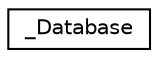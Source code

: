 digraph "类继承关系图"
{
  edge [fontname="Helvetica",fontsize="10",labelfontname="Helvetica",labelfontsize="10"];
  node [fontname="Helvetica",fontsize="10",shape=record];
  rankdir="LR";
  Node0 [label="_Database",height=0.2,width=0.4,color="black", fillcolor="white", style="filled",URL="$struct___database.html"];
}
